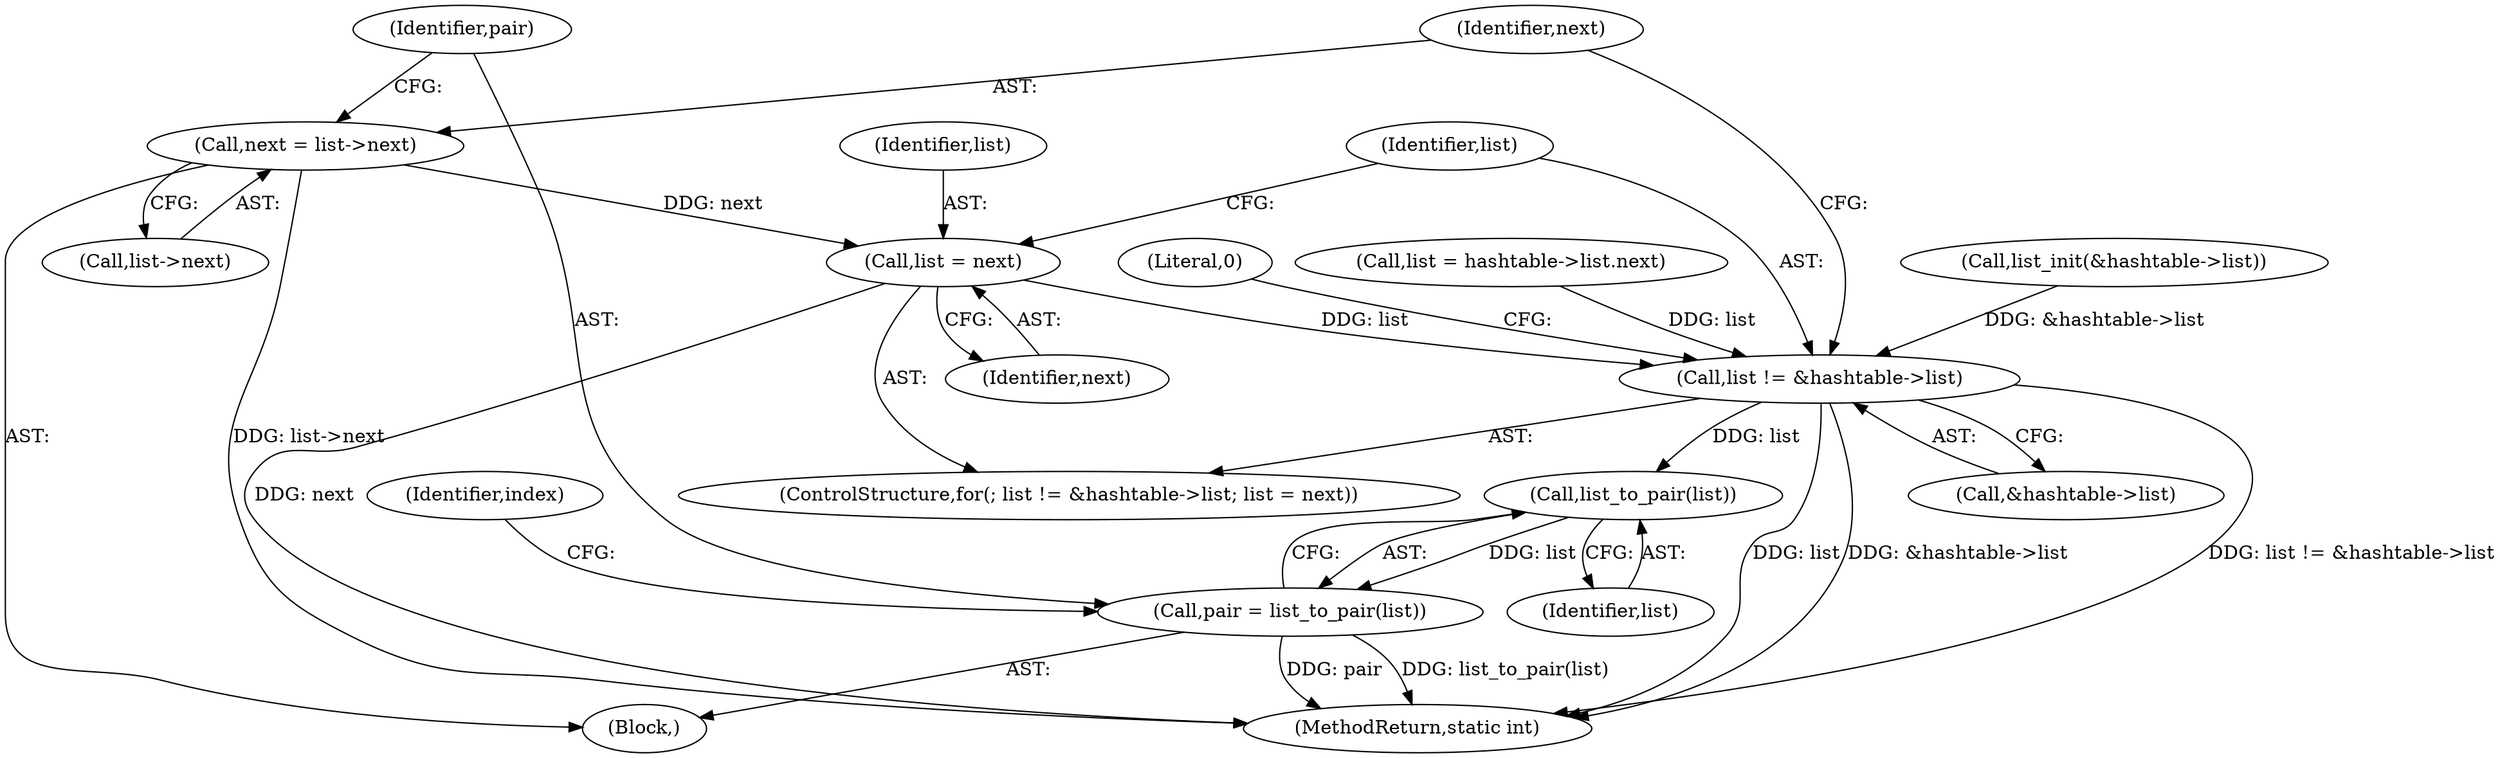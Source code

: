 digraph "0_jansson_8f80c2d83808150724d31793e6ade92749b1faa4_2@pointer" {
"1000192" [label="(Call,list = next)"];
"1000196" [label="(Call,next = list->next)"];
"1000186" [label="(Call,list != &hashtable->list)"];
"1000203" [label="(Call,list_to_pair(list))"];
"1000201" [label="(Call,pair = list_to_pair(list))"];
"1000226" [label="(MethodReturn,static int)"];
"1000193" [label="(Identifier,list)"];
"1000197" [label="(Identifier,next)"];
"1000188" [label="(Call,&hashtable->list)"];
"1000192" [label="(Call,list = next)"];
"1000203" [label="(Call,list_to_pair(list))"];
"1000204" [label="(Identifier,list)"];
"1000187" [label="(Identifier,list)"];
"1000201" [label="(Call,pair = list_to_pair(list))"];
"1000173" [label="(Call,list = hashtable->list.next)"];
"1000180" [label="(Call,list_init(&hashtable->list))"];
"1000206" [label="(Identifier,index)"];
"1000196" [label="(Call,next = list->next)"];
"1000194" [label="(Identifier,next)"];
"1000195" [label="(Block,)"];
"1000198" [label="(Call,list->next)"];
"1000225" [label="(Literal,0)"];
"1000202" [label="(Identifier,pair)"];
"1000186" [label="(Call,list != &hashtable->list)"];
"1000185" [label="(ControlStructure,for(; list != &hashtable->list; list = next))"];
"1000192" -> "1000185"  [label="AST: "];
"1000192" -> "1000194"  [label="CFG: "];
"1000193" -> "1000192"  [label="AST: "];
"1000194" -> "1000192"  [label="AST: "];
"1000187" -> "1000192"  [label="CFG: "];
"1000192" -> "1000226"  [label="DDG: next"];
"1000192" -> "1000186"  [label="DDG: list"];
"1000196" -> "1000192"  [label="DDG: next"];
"1000196" -> "1000195"  [label="AST: "];
"1000196" -> "1000198"  [label="CFG: "];
"1000197" -> "1000196"  [label="AST: "];
"1000198" -> "1000196"  [label="AST: "];
"1000202" -> "1000196"  [label="CFG: "];
"1000196" -> "1000226"  [label="DDG: list->next"];
"1000186" -> "1000185"  [label="AST: "];
"1000186" -> "1000188"  [label="CFG: "];
"1000187" -> "1000186"  [label="AST: "];
"1000188" -> "1000186"  [label="AST: "];
"1000197" -> "1000186"  [label="CFG: "];
"1000225" -> "1000186"  [label="CFG: "];
"1000186" -> "1000226"  [label="DDG: list"];
"1000186" -> "1000226"  [label="DDG: &hashtable->list"];
"1000186" -> "1000226"  [label="DDG: list != &hashtable->list"];
"1000173" -> "1000186"  [label="DDG: list"];
"1000180" -> "1000186"  [label="DDG: &hashtable->list"];
"1000186" -> "1000203"  [label="DDG: list"];
"1000203" -> "1000201"  [label="AST: "];
"1000203" -> "1000204"  [label="CFG: "];
"1000204" -> "1000203"  [label="AST: "];
"1000201" -> "1000203"  [label="CFG: "];
"1000203" -> "1000201"  [label="DDG: list"];
"1000201" -> "1000195"  [label="AST: "];
"1000202" -> "1000201"  [label="AST: "];
"1000206" -> "1000201"  [label="CFG: "];
"1000201" -> "1000226"  [label="DDG: list_to_pair(list)"];
"1000201" -> "1000226"  [label="DDG: pair"];
}
